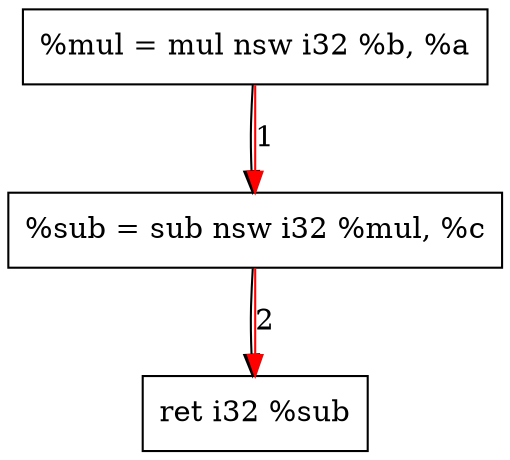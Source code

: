digraph "CDFG for'func' function" {
	Node0x55e86fa1e4d0[shape=record, label="  %mul = mul nsw i32 %b, %a"]
	Node0x55e86fa1e560[shape=record, label="  %sub = sub nsw i32 %mul, %c"]
	Node0x55e86fa1e458[shape=record, label="  ret i32 %sub"]
	Node0x55e86fa1e4d0 -> Node0x55e86fa1e560
	Node0x55e86fa1e560 -> Node0x55e86fa1e458
edge [color=red]
	Node0x55e86fa1e4d0 -> Node0x55e86fa1e560[label="1"]
	Node0x55e86fa1e560 -> Node0x55e86fa1e458[label="2"]
}
